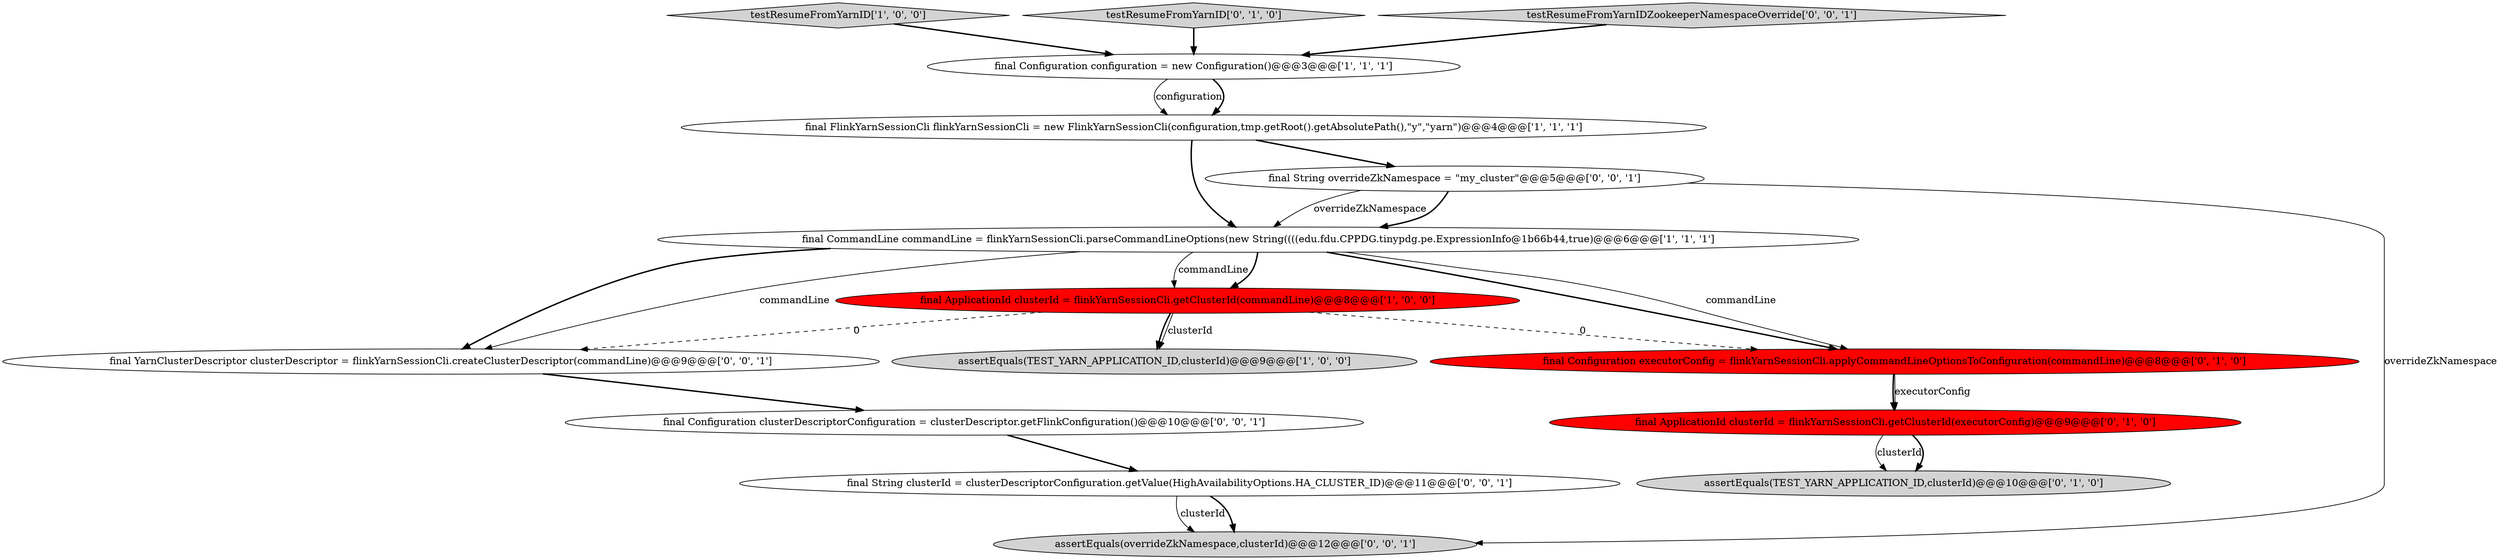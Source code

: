 digraph {
11 [style = filled, label = "assertEquals(overrideZkNamespace,clusterId)@@@12@@@['0', '0', '1']", fillcolor = lightgray, shape = ellipse image = "AAA0AAABBB3BBB"];
10 [style = filled, label = "final String clusterId = clusterDescriptorConfiguration.getValue(HighAvailabilityOptions.HA_CLUSTER_ID)@@@11@@@['0', '0', '1']", fillcolor = white, shape = ellipse image = "AAA0AAABBB3BBB"];
4 [style = filled, label = "final CommandLine commandLine = flinkYarnSessionCli.parseCommandLineOptions(new String((((edu.fdu.CPPDG.tinypdg.pe.ExpressionInfo@1b66b44,true)@@@6@@@['1', '1', '1']", fillcolor = white, shape = ellipse image = "AAA0AAABBB1BBB"];
8 [style = filled, label = "assertEquals(TEST_YARN_APPLICATION_ID,clusterId)@@@10@@@['0', '1', '0']", fillcolor = lightgray, shape = ellipse image = "AAA0AAABBB2BBB"];
6 [style = filled, label = "final ApplicationId clusterId = flinkYarnSessionCli.getClusterId(executorConfig)@@@9@@@['0', '1', '0']", fillcolor = red, shape = ellipse image = "AAA1AAABBB2BBB"];
3 [style = filled, label = "testResumeFromYarnID['1', '0', '0']", fillcolor = lightgray, shape = diamond image = "AAA0AAABBB1BBB"];
14 [style = filled, label = "final String overrideZkNamespace = \"my_cluster\"@@@5@@@['0', '0', '1']", fillcolor = white, shape = ellipse image = "AAA0AAABBB3BBB"];
2 [style = filled, label = "final Configuration configuration = new Configuration()@@@3@@@['1', '1', '1']", fillcolor = white, shape = ellipse image = "AAA0AAABBB1BBB"];
7 [style = filled, label = "testResumeFromYarnID['0', '1', '0']", fillcolor = lightgray, shape = diamond image = "AAA0AAABBB2BBB"];
15 [style = filled, label = "final Configuration clusterDescriptorConfiguration = clusterDescriptor.getFlinkConfiguration()@@@10@@@['0', '0', '1']", fillcolor = white, shape = ellipse image = "AAA0AAABBB3BBB"];
0 [style = filled, label = "final FlinkYarnSessionCli flinkYarnSessionCli = new FlinkYarnSessionCli(configuration,tmp.getRoot().getAbsolutePath(),\"y\",\"yarn\")@@@4@@@['1', '1', '1']", fillcolor = white, shape = ellipse image = "AAA0AAABBB1BBB"];
13 [style = filled, label = "final YarnClusterDescriptor clusterDescriptor = flinkYarnSessionCli.createClusterDescriptor(commandLine)@@@9@@@['0', '0', '1']", fillcolor = white, shape = ellipse image = "AAA0AAABBB3BBB"];
12 [style = filled, label = "testResumeFromYarnIDZookeeperNamespaceOverride['0', '0', '1']", fillcolor = lightgray, shape = diamond image = "AAA0AAABBB3BBB"];
5 [style = filled, label = "final ApplicationId clusterId = flinkYarnSessionCli.getClusterId(commandLine)@@@8@@@['1', '0', '0']", fillcolor = red, shape = ellipse image = "AAA1AAABBB1BBB"];
9 [style = filled, label = "final Configuration executorConfig = flinkYarnSessionCli.applyCommandLineOptionsToConfiguration(commandLine)@@@8@@@['0', '1', '0']", fillcolor = red, shape = ellipse image = "AAA1AAABBB2BBB"];
1 [style = filled, label = "assertEquals(TEST_YARN_APPLICATION_ID,clusterId)@@@9@@@['1', '0', '0']", fillcolor = lightgray, shape = ellipse image = "AAA0AAABBB1BBB"];
5->13 [style = dashed, label="0"];
4->9 [style = bold, label=""];
14->4 [style = solid, label="overrideZkNamespace"];
15->10 [style = bold, label=""];
14->11 [style = solid, label="overrideZkNamespace"];
4->13 [style = bold, label=""];
10->11 [style = solid, label="clusterId"];
5->9 [style = dashed, label="0"];
6->8 [style = solid, label="clusterId"];
9->6 [style = bold, label=""];
4->5 [style = solid, label="commandLine"];
5->1 [style = bold, label=""];
12->2 [style = bold, label=""];
0->14 [style = bold, label=""];
2->0 [style = solid, label="configuration"];
2->0 [style = bold, label=""];
4->9 [style = solid, label="commandLine"];
9->6 [style = solid, label="executorConfig"];
3->2 [style = bold, label=""];
0->4 [style = bold, label=""];
7->2 [style = bold, label=""];
6->8 [style = bold, label=""];
5->1 [style = solid, label="clusterId"];
13->15 [style = bold, label=""];
4->13 [style = solid, label="commandLine"];
4->5 [style = bold, label=""];
14->4 [style = bold, label=""];
10->11 [style = bold, label=""];
}
